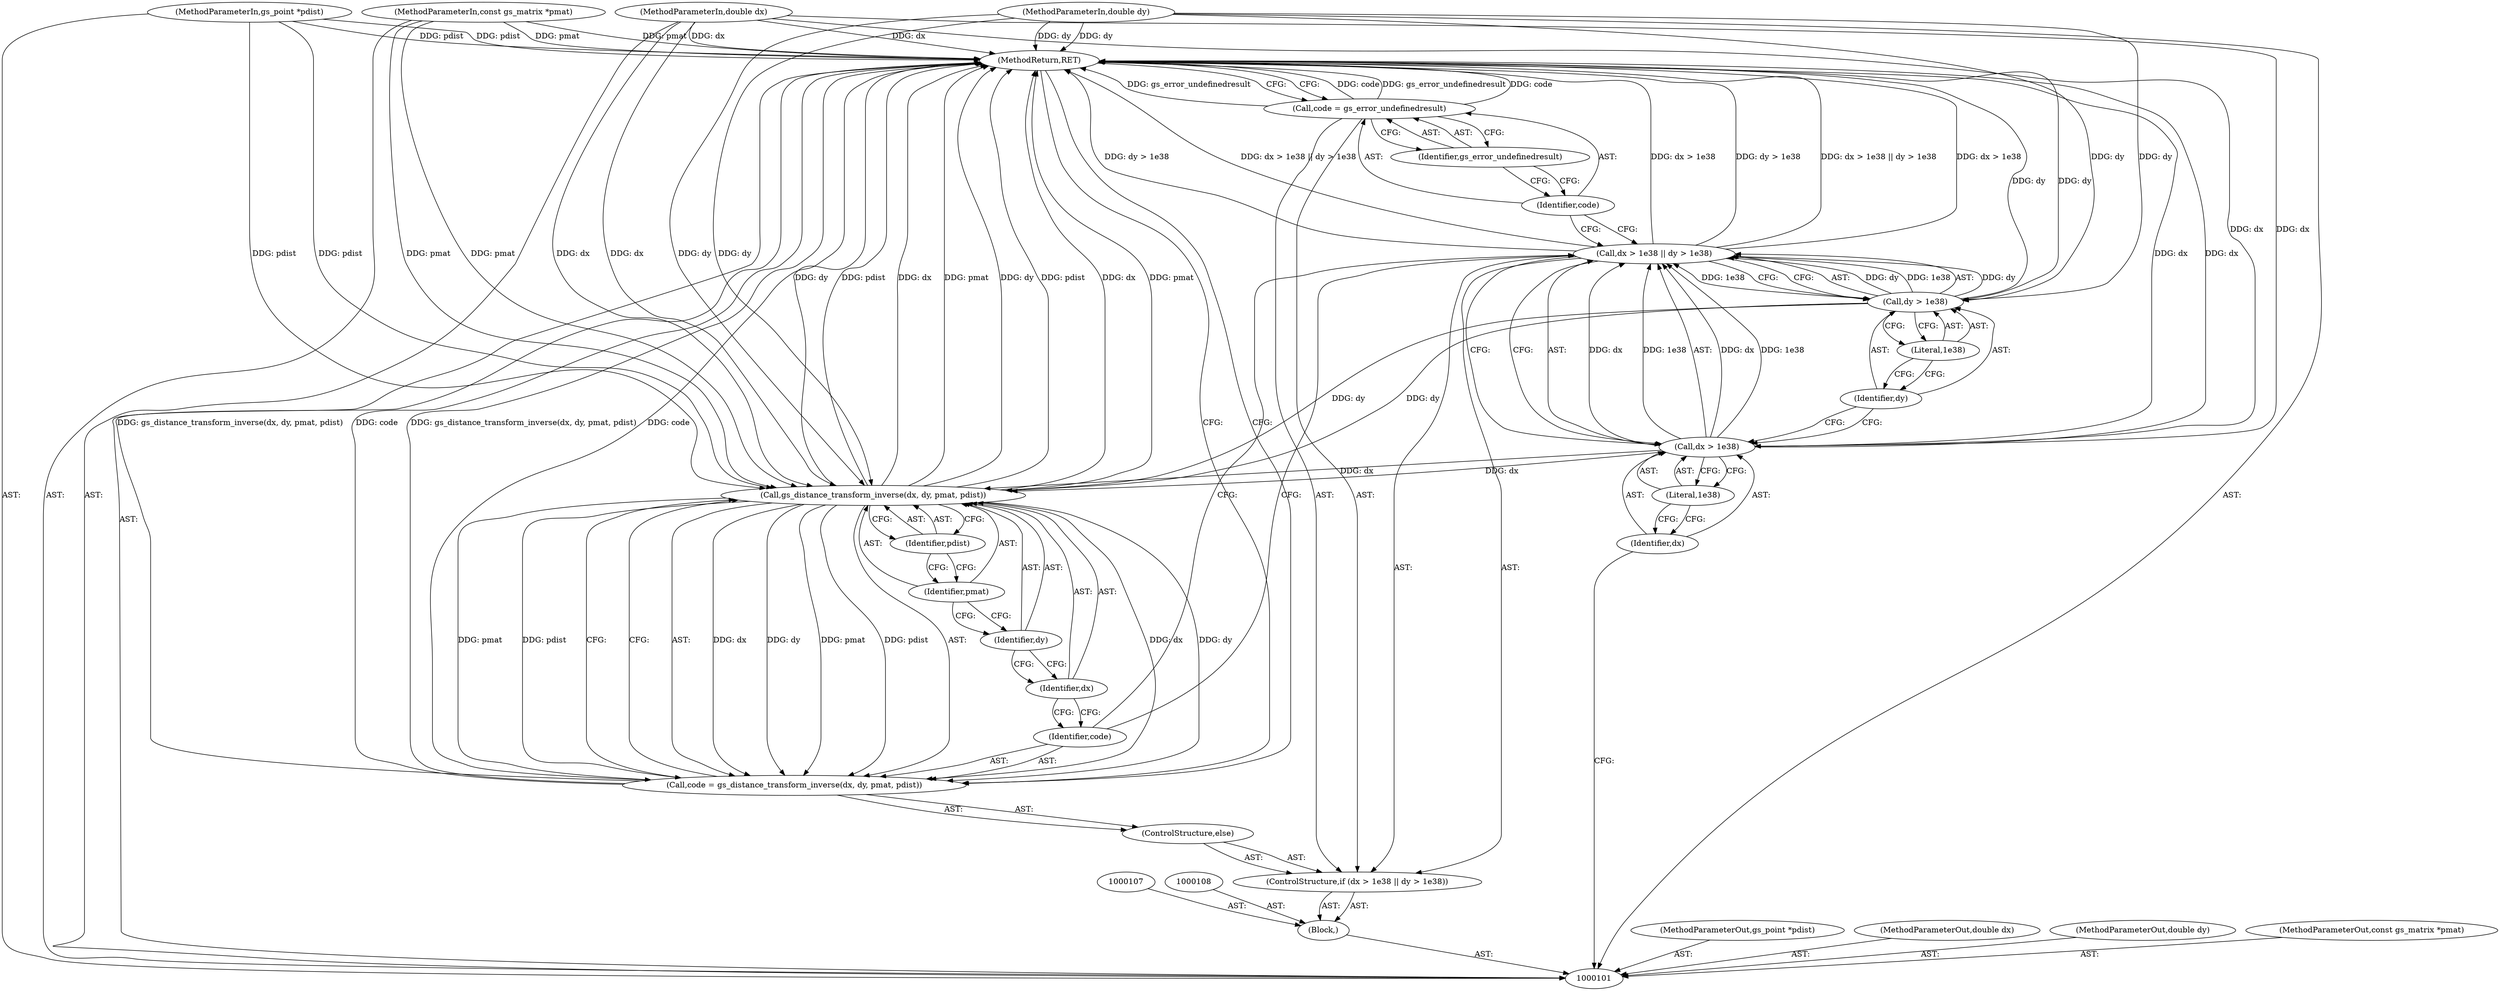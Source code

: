 digraph "0_ghostscript_39b1e54b2968620723bf32e96764c88797714879" {
"1000128" [label="(MethodReturn,RET)"];
"1000102" [label="(MethodParameterIn,gs_point *pdist)"];
"1000158" [label="(MethodParameterOut,gs_point *pdist)"];
"1000103" [label="(MethodParameterIn,double dx)"];
"1000159" [label="(MethodParameterOut,double dx)"];
"1000104" [label="(MethodParameterIn,double dy)"];
"1000160" [label="(MethodParameterOut,double dy)"];
"1000105" [label="(MethodParameterIn,const gs_matrix *pmat)"];
"1000161" [label="(MethodParameterOut,const gs_matrix *pmat)"];
"1000106" [label="(Block,)"];
"1000113" [label="(Literal,1e38)"];
"1000114" [label="(Call,dy > 1e38)"];
"1000115" [label="(Identifier,dy)"];
"1000116" [label="(Literal,1e38)"];
"1000109" [label="(ControlStructure,if (dx > 1e38 || dy > 1e38))"];
"1000110" [label="(Call,dx > 1e38 || dy > 1e38)"];
"1000111" [label="(Call,dx > 1e38)"];
"1000112" [label="(Identifier,dx)"];
"1000119" [label="(Identifier,gs_error_undefinedresult)"];
"1000117" [label="(Call,code = gs_error_undefinedresult)"];
"1000118" [label="(Identifier,code)"];
"1000120" [label="(ControlStructure,else)"];
"1000123" [label="(Call,gs_distance_transform_inverse(dx, dy, pmat, pdist))"];
"1000124" [label="(Identifier,dx)"];
"1000125" [label="(Identifier,dy)"];
"1000126" [label="(Identifier,pmat)"];
"1000127" [label="(Identifier,pdist)"];
"1000121" [label="(Call,code = gs_distance_transform_inverse(dx, dy, pmat, pdist))"];
"1000122" [label="(Identifier,code)"];
"1000128" -> "1000101"  [label="AST: "];
"1000128" -> "1000117"  [label="CFG: "];
"1000128" -> "1000121"  [label="CFG: "];
"1000123" -> "1000128"  [label="DDG: pmat"];
"1000123" -> "1000128"  [label="DDG: dy"];
"1000123" -> "1000128"  [label="DDG: pdist"];
"1000123" -> "1000128"  [label="DDG: dx"];
"1000104" -> "1000128"  [label="DDG: dy"];
"1000105" -> "1000128"  [label="DDG: pmat"];
"1000110" -> "1000128"  [label="DDG: dy > 1e38"];
"1000110" -> "1000128"  [label="DDG: dx > 1e38 || dy > 1e38"];
"1000110" -> "1000128"  [label="DDG: dx > 1e38"];
"1000121" -> "1000128"  [label="DDG: gs_distance_transform_inverse(dx, dy, pmat, pdist)"];
"1000121" -> "1000128"  [label="DDG: code"];
"1000103" -> "1000128"  [label="DDG: dx"];
"1000117" -> "1000128"  [label="DDG: code"];
"1000117" -> "1000128"  [label="DDG: gs_error_undefinedresult"];
"1000114" -> "1000128"  [label="DDG: dy"];
"1000102" -> "1000128"  [label="DDG: pdist"];
"1000111" -> "1000128"  [label="DDG: dx"];
"1000102" -> "1000101"  [label="AST: "];
"1000102" -> "1000128"  [label="DDG: pdist"];
"1000102" -> "1000123"  [label="DDG: pdist"];
"1000158" -> "1000101"  [label="AST: "];
"1000103" -> "1000101"  [label="AST: "];
"1000103" -> "1000128"  [label="DDG: dx"];
"1000103" -> "1000111"  [label="DDG: dx"];
"1000103" -> "1000123"  [label="DDG: dx"];
"1000159" -> "1000101"  [label="AST: "];
"1000104" -> "1000101"  [label="AST: "];
"1000104" -> "1000128"  [label="DDG: dy"];
"1000104" -> "1000114"  [label="DDG: dy"];
"1000104" -> "1000123"  [label="DDG: dy"];
"1000160" -> "1000101"  [label="AST: "];
"1000105" -> "1000101"  [label="AST: "];
"1000105" -> "1000128"  [label="DDG: pmat"];
"1000105" -> "1000123"  [label="DDG: pmat"];
"1000161" -> "1000101"  [label="AST: "];
"1000106" -> "1000101"  [label="AST: "];
"1000107" -> "1000106"  [label="AST: "];
"1000108" -> "1000106"  [label="AST: "];
"1000109" -> "1000106"  [label="AST: "];
"1000113" -> "1000111"  [label="AST: "];
"1000113" -> "1000112"  [label="CFG: "];
"1000111" -> "1000113"  [label="CFG: "];
"1000114" -> "1000110"  [label="AST: "];
"1000114" -> "1000116"  [label="CFG: "];
"1000115" -> "1000114"  [label="AST: "];
"1000116" -> "1000114"  [label="AST: "];
"1000110" -> "1000114"  [label="CFG: "];
"1000114" -> "1000128"  [label="DDG: dy"];
"1000114" -> "1000110"  [label="DDG: dy"];
"1000114" -> "1000110"  [label="DDG: 1e38"];
"1000104" -> "1000114"  [label="DDG: dy"];
"1000114" -> "1000123"  [label="DDG: dy"];
"1000115" -> "1000114"  [label="AST: "];
"1000115" -> "1000111"  [label="CFG: "];
"1000116" -> "1000115"  [label="CFG: "];
"1000116" -> "1000114"  [label="AST: "];
"1000116" -> "1000115"  [label="CFG: "];
"1000114" -> "1000116"  [label="CFG: "];
"1000109" -> "1000106"  [label="AST: "];
"1000110" -> "1000109"  [label="AST: "];
"1000117" -> "1000109"  [label="AST: "];
"1000120" -> "1000109"  [label="AST: "];
"1000110" -> "1000109"  [label="AST: "];
"1000110" -> "1000111"  [label="CFG: "];
"1000110" -> "1000114"  [label="CFG: "];
"1000111" -> "1000110"  [label="AST: "];
"1000114" -> "1000110"  [label="AST: "];
"1000118" -> "1000110"  [label="CFG: "];
"1000122" -> "1000110"  [label="CFG: "];
"1000110" -> "1000128"  [label="DDG: dy > 1e38"];
"1000110" -> "1000128"  [label="DDG: dx > 1e38 || dy > 1e38"];
"1000110" -> "1000128"  [label="DDG: dx > 1e38"];
"1000111" -> "1000110"  [label="DDG: dx"];
"1000111" -> "1000110"  [label="DDG: 1e38"];
"1000114" -> "1000110"  [label="DDG: dy"];
"1000114" -> "1000110"  [label="DDG: 1e38"];
"1000111" -> "1000110"  [label="AST: "];
"1000111" -> "1000113"  [label="CFG: "];
"1000112" -> "1000111"  [label="AST: "];
"1000113" -> "1000111"  [label="AST: "];
"1000115" -> "1000111"  [label="CFG: "];
"1000110" -> "1000111"  [label="CFG: "];
"1000111" -> "1000128"  [label="DDG: dx"];
"1000111" -> "1000110"  [label="DDG: dx"];
"1000111" -> "1000110"  [label="DDG: 1e38"];
"1000103" -> "1000111"  [label="DDG: dx"];
"1000111" -> "1000123"  [label="DDG: dx"];
"1000112" -> "1000111"  [label="AST: "];
"1000112" -> "1000101"  [label="CFG: "];
"1000113" -> "1000112"  [label="CFG: "];
"1000119" -> "1000117"  [label="AST: "];
"1000119" -> "1000118"  [label="CFG: "];
"1000117" -> "1000119"  [label="CFG: "];
"1000117" -> "1000109"  [label="AST: "];
"1000117" -> "1000119"  [label="CFG: "];
"1000118" -> "1000117"  [label="AST: "];
"1000119" -> "1000117"  [label="AST: "];
"1000128" -> "1000117"  [label="CFG: "];
"1000117" -> "1000128"  [label="DDG: code"];
"1000117" -> "1000128"  [label="DDG: gs_error_undefinedresult"];
"1000118" -> "1000117"  [label="AST: "];
"1000118" -> "1000110"  [label="CFG: "];
"1000119" -> "1000118"  [label="CFG: "];
"1000120" -> "1000109"  [label="AST: "];
"1000121" -> "1000120"  [label="AST: "];
"1000123" -> "1000121"  [label="AST: "];
"1000123" -> "1000127"  [label="CFG: "];
"1000124" -> "1000123"  [label="AST: "];
"1000125" -> "1000123"  [label="AST: "];
"1000126" -> "1000123"  [label="AST: "];
"1000127" -> "1000123"  [label="AST: "];
"1000121" -> "1000123"  [label="CFG: "];
"1000123" -> "1000128"  [label="DDG: pmat"];
"1000123" -> "1000128"  [label="DDG: dy"];
"1000123" -> "1000128"  [label="DDG: pdist"];
"1000123" -> "1000128"  [label="DDG: dx"];
"1000123" -> "1000121"  [label="DDG: dx"];
"1000123" -> "1000121"  [label="DDG: dy"];
"1000123" -> "1000121"  [label="DDG: pmat"];
"1000123" -> "1000121"  [label="DDG: pdist"];
"1000111" -> "1000123"  [label="DDG: dx"];
"1000103" -> "1000123"  [label="DDG: dx"];
"1000114" -> "1000123"  [label="DDG: dy"];
"1000104" -> "1000123"  [label="DDG: dy"];
"1000105" -> "1000123"  [label="DDG: pmat"];
"1000102" -> "1000123"  [label="DDG: pdist"];
"1000124" -> "1000123"  [label="AST: "];
"1000124" -> "1000122"  [label="CFG: "];
"1000125" -> "1000124"  [label="CFG: "];
"1000125" -> "1000123"  [label="AST: "];
"1000125" -> "1000124"  [label="CFG: "];
"1000126" -> "1000125"  [label="CFG: "];
"1000126" -> "1000123"  [label="AST: "];
"1000126" -> "1000125"  [label="CFG: "];
"1000127" -> "1000126"  [label="CFG: "];
"1000127" -> "1000123"  [label="AST: "];
"1000127" -> "1000126"  [label="CFG: "];
"1000123" -> "1000127"  [label="CFG: "];
"1000121" -> "1000120"  [label="AST: "];
"1000121" -> "1000123"  [label="CFG: "];
"1000122" -> "1000121"  [label="AST: "];
"1000123" -> "1000121"  [label="AST: "];
"1000128" -> "1000121"  [label="CFG: "];
"1000121" -> "1000128"  [label="DDG: gs_distance_transform_inverse(dx, dy, pmat, pdist)"];
"1000121" -> "1000128"  [label="DDG: code"];
"1000123" -> "1000121"  [label="DDG: dx"];
"1000123" -> "1000121"  [label="DDG: dy"];
"1000123" -> "1000121"  [label="DDG: pmat"];
"1000123" -> "1000121"  [label="DDG: pdist"];
"1000122" -> "1000121"  [label="AST: "];
"1000122" -> "1000110"  [label="CFG: "];
"1000124" -> "1000122"  [label="CFG: "];
}
